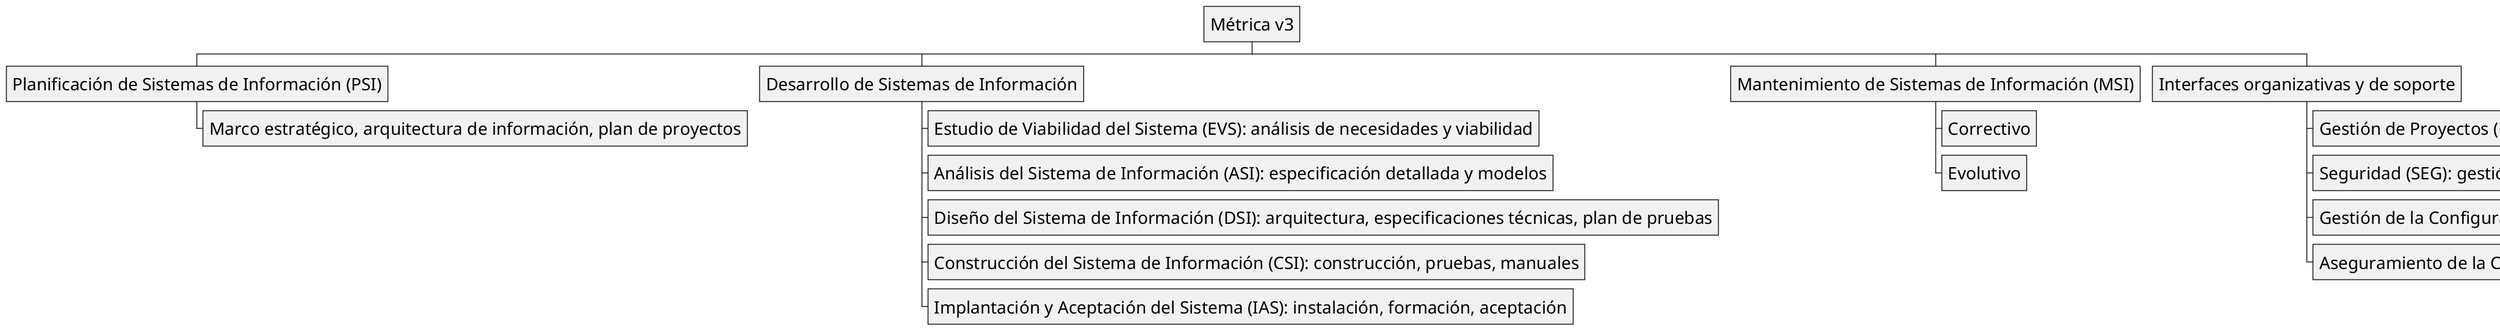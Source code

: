 @startwbs scale=2.5
skinparam defaultFontName "Arial"
skinparam defaultFontSize 28

* Métrica v3
** Planificación de Sistemas de Información (PSI)
*** Marco estratégico, arquitectura de información, plan de proyectos
** Desarrollo de Sistemas de Información
*** Estudio de Viabilidad del Sistema (EVS): análisis de necesidades y viabilidad
*** Análisis del Sistema de Información (ASI): especificación detallada y modelos
*** Diseño del Sistema de Información (DSI): arquitectura, especificaciones técnicas, plan de pruebas
*** Construcción del Sistema de Información (CSI): construcción, pruebas, manuales
*** Implantación y Aceptación del Sistema (IAS): instalación, formación, aceptación
** Mantenimiento de Sistemas de Información (MSI)
*** Correctivo
*** Evolutivo
** Interfaces organizativas y de soporte
*** Gestión de Proyectos (GP): planificación, seguimiento y control
*** Seguridad (SEG): gestión de riesgos lógicos
*** Gestión de la Configuración (GC): control de cambios y versiones
*** Aseguramiento de la Calidad (CAL): garantía de calidad
@endwbs

@startuml
skinparam class {
    BackgroundColor<<proceso>> #aed6f1
    BackgroundColor<<interfaz>> #f9e79f
    BorderColor Black
}

class "Métrica v3" as Met

class "Planificación de Sistemas de Información (PSI)" <<proceso>> {
    Marco estratégico, arquitectura de información, plan de proyectos
}
class "Desarrollo de Sistemas de Información" <<proceso>>
class "Mantenimiento de Sistemas de Información (MSI)" <<proceso>> {
    - Correctivo
    - Evolutivo
}

class "Estudio de Viabilidad del Sistema (EVS)" <<proceso>>
class "Análisis del Sistema de Información (ASI)" <<proceso>>
class "Diseño del Sistema de Información (DSI)" <<proceso>>
class "Construcción del Sistema de Información (CSI)" <<proceso>>
class "Implantación y Aceptación del Sistema (IAS)" <<proceso>>

class "Gestión de Proyectos (GP)" <<interfaz>> {
    Planificación, seguimiento y control
}
class "Seguridad (SEG)" <<interfaz>> {
    Gestión de riesgos lógicos
}
class "Gestión de la Configuración (GC)" <<interfaz>> {
    Control de cambios y versiones
}
class "Aseguramiento de la Calidad (CAL)" <<interfaz>> {
    Garantía de calidad
}

Met -- "Planificación de Sistemas de Información (PSI)"
Met -- "Desarrollo de Sistemas de Información"
Met -- "Mantenimiento de Sistemas de Información (MSI)"
Met .. "Gestión de Proyectos (GP)"
Met .. "Seguridad (SEG)"
Met .. "Gestión de la Configuración (GC)"
Met .. "Aseguramiento de la Calidad (CAL)"

"Desarrollo de Sistemas de Información" -- "Estudio de Viabilidad del Sistema (EVS)"
"Desarrollo de Sistemas de Información" -- "Análisis del Sistema de Información (ASI)"
"Desarrollo de Sistemas de Información" -- "Diseño del Sistema de Información (DSI)"
"Desarrollo de Sistemas de Información" -- "Construcción del Sistema de Información (CSI)"
"Desarrollo de Sistemas de Información" -- "Implantación y Aceptación del Sistema (IAS)"

@enduml

@startuml
skinparam class {
    BackgroundColor<<proceso>> #aed6f1
    BackgroundColor<<interfaz>> #f9e79f
    BorderColor Black
}

'----------------------
' Procesos principales
'----------------------
class "Métrica v3" as Met

class "Planificación de Sistemas de Información (PSI)" <<proceso>> {
    Marco estratégico, arquitectura de información, plan de proyectos
}
class "Desarrollo de Sistemas de Información" <<proceso>>
class "Mantenimiento de Sistemas de Información (MSI)" <<proceso>> {
    - Correctivo
    - Evolutivo
}

class "Estudio de Viabilidad del Sistema (EVS)" <<proceso>>
class "Análisis del Sistema de Información (ASI)" <<proceso>>
class "Diseño del Sistema de Información (DSI)" <<proceso>>
class "Construcción del Sistema de Información (CSI)" <<proceso>>
class "Implantación y Aceptación del Sistema (IAS)" <<proceso>>

Met -- "Planificación de Sistemas de Información (PSI)"
Met -- "Desarrollo de Sistemas de Información"
Met -- "Mantenimiento de Sistemas de Información (MSI)"

"Desarrollo de Sistemas de Información" -- "Estudio de Viabilidad del Sistema (EVS)"
"Desarrollo de Sistemas de Información" -- "Análisis del Sistema de Información (ASI)"
"Desarrollo de Sistemas de Información" -- "Diseño del Sistema de Información (DSI)"
"Desarrollo de Sistemas de Información" -- "Construcción del Sistema de Información (CSI)"
"Desarrollo de Sistemas de Información" -- "Implantación y Aceptación del Sistema (IAS)"
@enduml

@startuml
skinparam class {
    BackgroundColor<<proceso>> #aed6f1
    BackgroundColor<<interfaz>> #f9e79f
    BorderColor Black
}
'----------------------
' Interfaces organizativas
'----------------------
class "Métrica v3" as Met

class "Gestión de Proyectos (GP)" <<interfaz>> {
    Planificación, seguimiento y control
}
class "Seguridad (SEG)" <<interfaz>> {
    Gestión de riesgos lógicos
}
class "Gestión de la Configuración (GC)" <<interfaz>> {
    Control de cambios y versiones
}
class "Aseguramiento de la Calidad (CAL)" <<interfaz>> {
    Garantía de calidad
}

' Relación transversal (interfaces aplican a todos los procesos)
Met .. "Gestión de Proyectos (GP)"
Met .. "Seguridad (SEG)"
Met .. "Gestión de la Configuración (GC)"
Met .. "Aseguramiento de la Calidad (CAL)"

@enduml